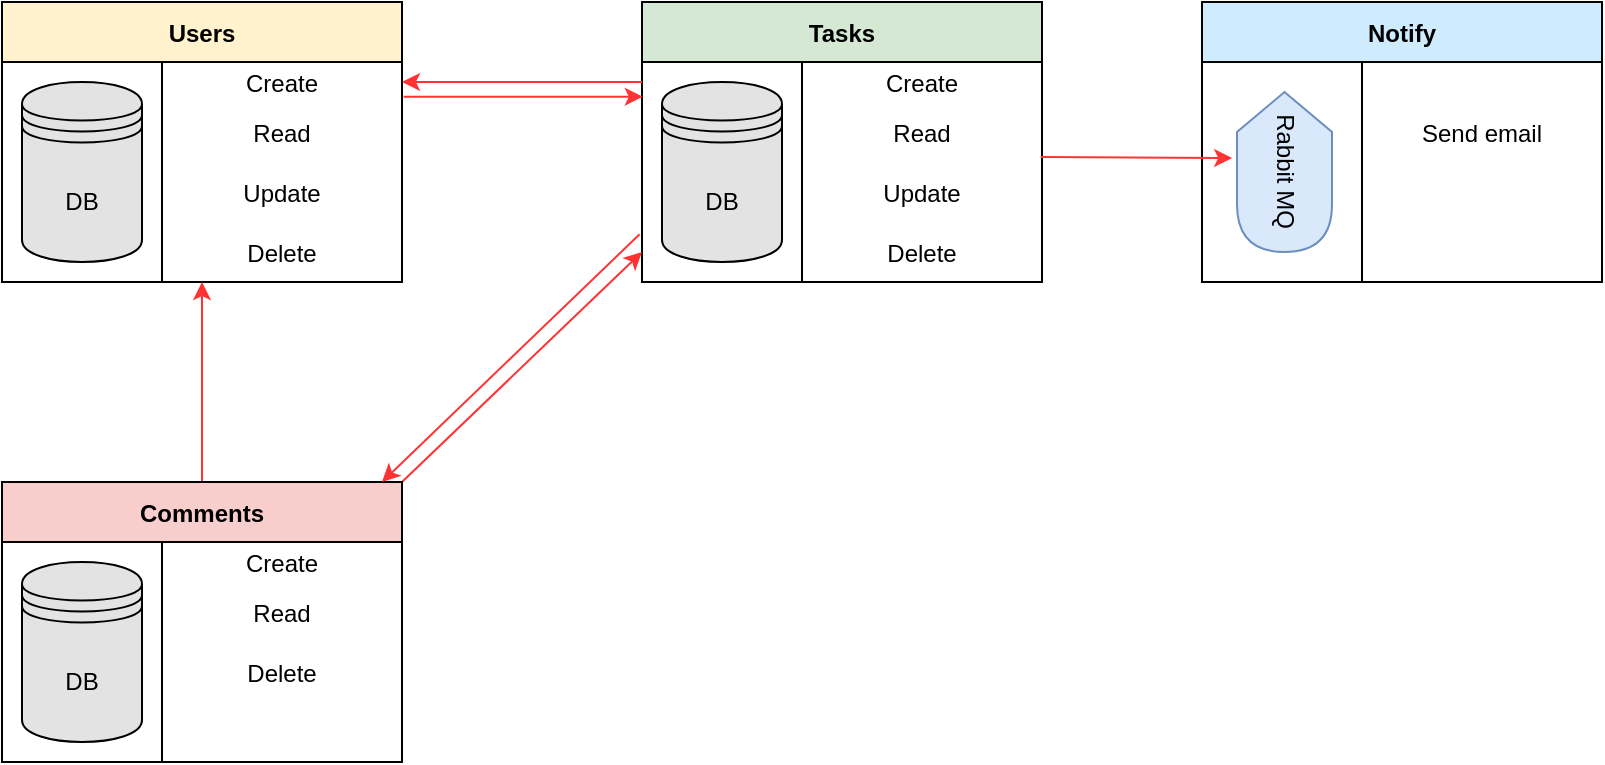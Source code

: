 <mxfile version="20.5.3" type="device"><diagram id="R2lEEEUBdFMjLlhIrx00" name="Page-1"><mxGraphModel dx="1647" dy="578" grid="1" gridSize="10" guides="1" tooltips="1" connect="1" arrows="1" fold="1" page="1" pageScale="1" pageWidth="850" pageHeight="1100" math="0" shadow="0" extFonts="Permanent Marker^https://fonts.googleapis.com/css?family=Permanent+Marker"><root><mxCell id="0"/><mxCell id="1" parent="0"/><mxCell id="-dSWnuGnPZ1ptZHaZtwd-71" value="Users" style="shape=table;startSize=30;container=1;collapsible=1;childLayout=tableLayout;fixedRows=1;rowLines=0;fontStyle=1;align=center;resizeLast=1;fillColor=#FFF2CC;" parent="1" vertex="1"><mxGeometry x="40" y="80" width="200" height="140" as="geometry"/></mxCell><mxCell id="-dSWnuGnPZ1ptZHaZtwd-75" value="" style="shape=tableRow;horizontal=0;startSize=0;swimlaneHead=0;swimlaneBody=0;fillColor=none;collapsible=0;dropTarget=0;points=[[0,0.5],[1,0.5]];portConstraint=eastwest;top=0;left=0;right=0;bottom=0;" parent="-dSWnuGnPZ1ptZHaZtwd-71" vertex="1"><mxGeometry y="30" width="200" height="20" as="geometry"/></mxCell><mxCell id="-dSWnuGnPZ1ptZHaZtwd-89" style="shape=partialRectangle;connectable=0;fillColor=none;top=0;left=0;bottom=0;right=0;editable=1;overflow=hidden;" parent="-dSWnuGnPZ1ptZHaZtwd-75" vertex="1"><mxGeometry width="80" height="20" as="geometry"><mxRectangle width="80" height="20" as="alternateBounds"/></mxGeometry></mxCell><mxCell id="-dSWnuGnPZ1ptZHaZtwd-85" value="Create" style="shape=partialRectangle;connectable=0;fillColor=none;top=0;left=0;bottom=0;right=0;editable=1;overflow=hidden;" parent="-dSWnuGnPZ1ptZHaZtwd-75" vertex="1"><mxGeometry x="80" width="120" height="20" as="geometry"><mxRectangle width="120" height="20" as="alternateBounds"/></mxGeometry></mxCell><mxCell id="-dSWnuGnPZ1ptZHaZtwd-78" value="" style="shape=tableRow;horizontal=0;startSize=0;swimlaneHead=0;swimlaneBody=0;fillColor=none;collapsible=0;dropTarget=0;points=[[0,0.5],[1,0.5]];portConstraint=eastwest;top=0;left=0;right=0;bottom=0;" parent="-dSWnuGnPZ1ptZHaZtwd-71" vertex="1"><mxGeometry y="50" width="200" height="30" as="geometry"/></mxCell><mxCell id="-dSWnuGnPZ1ptZHaZtwd-90" style="shape=partialRectangle;connectable=0;fillColor=none;top=0;left=0;bottom=0;right=0;editable=1;overflow=hidden;" parent="-dSWnuGnPZ1ptZHaZtwd-78" vertex="1"><mxGeometry width="80" height="30" as="geometry"><mxRectangle width="80" height="30" as="alternateBounds"/></mxGeometry></mxCell><mxCell id="-dSWnuGnPZ1ptZHaZtwd-86" value="Read" style="shape=partialRectangle;connectable=0;fillColor=none;top=0;left=0;bottom=0;right=0;editable=1;overflow=hidden;" parent="-dSWnuGnPZ1ptZHaZtwd-78" vertex="1"><mxGeometry x="80" width="120" height="30" as="geometry"><mxRectangle width="120" height="30" as="alternateBounds"/></mxGeometry></mxCell><mxCell id="-dSWnuGnPZ1ptZHaZtwd-81" value="" style="shape=tableRow;horizontal=0;startSize=0;swimlaneHead=0;swimlaneBody=0;fillColor=none;collapsible=0;dropTarget=0;points=[[0,0.5],[1,0.5]];portConstraint=eastwest;top=0;left=0;right=0;bottom=0;" parent="-dSWnuGnPZ1ptZHaZtwd-71" vertex="1"><mxGeometry y="80" width="200" height="30" as="geometry"/></mxCell><mxCell id="-dSWnuGnPZ1ptZHaZtwd-91" style="shape=partialRectangle;connectable=0;fillColor=none;top=0;left=0;bottom=0;right=0;editable=1;overflow=hidden;" parent="-dSWnuGnPZ1ptZHaZtwd-81" vertex="1"><mxGeometry width="80" height="30" as="geometry"><mxRectangle width="80" height="30" as="alternateBounds"/></mxGeometry></mxCell><mxCell id="-dSWnuGnPZ1ptZHaZtwd-87" value="Update" style="shape=partialRectangle;connectable=0;fillColor=none;top=0;left=0;bottom=0;right=0;editable=1;overflow=hidden;" parent="-dSWnuGnPZ1ptZHaZtwd-81" vertex="1"><mxGeometry x="80" width="120" height="30" as="geometry"><mxRectangle width="120" height="30" as="alternateBounds"/></mxGeometry></mxCell><mxCell id="-dSWnuGnPZ1ptZHaZtwd-92" style="shape=tableRow;horizontal=0;startSize=0;swimlaneHead=0;swimlaneBody=0;fillColor=none;collapsible=0;dropTarget=0;points=[[0,0.5],[1,0.5]];portConstraint=eastwest;top=0;left=0;right=0;bottom=0;" parent="-dSWnuGnPZ1ptZHaZtwd-71" vertex="1"><mxGeometry y="110" width="200" height="30" as="geometry"/></mxCell><mxCell id="-dSWnuGnPZ1ptZHaZtwd-93" style="shape=partialRectangle;connectable=0;fillColor=none;top=0;left=0;bottom=0;right=0;editable=1;overflow=hidden;" parent="-dSWnuGnPZ1ptZHaZtwd-92" vertex="1"><mxGeometry width="80" height="30" as="geometry"><mxRectangle width="80" height="30" as="alternateBounds"/></mxGeometry></mxCell><mxCell id="-dSWnuGnPZ1ptZHaZtwd-94" value="Delete" style="shape=partialRectangle;connectable=0;fillColor=none;top=0;left=0;bottom=0;right=0;editable=1;overflow=hidden;" parent="-dSWnuGnPZ1ptZHaZtwd-92" vertex="1"><mxGeometry x="80" width="120" height="30" as="geometry"><mxRectangle width="120" height="30" as="alternateBounds"/></mxGeometry></mxCell><mxCell id="-dSWnuGnPZ1ptZHaZtwd-96" value="DB" style="shape=datastore;whiteSpace=wrap;html=1;fillColor=#E3E3E3;" parent="1" vertex="1"><mxGeometry x="50" y="120" width="60" height="90" as="geometry"/></mxCell><mxCell id="-dSWnuGnPZ1ptZHaZtwd-97" value="Tasks" style="shape=table;startSize=30;container=1;collapsible=1;childLayout=tableLayout;fixedRows=1;rowLines=0;fontStyle=1;align=center;resizeLast=1;fillColor=#D5E8D4;" parent="1" vertex="1"><mxGeometry x="360" y="80" width="200" height="140" as="geometry"/></mxCell><mxCell id="-dSWnuGnPZ1ptZHaZtwd-98" value="" style="shape=tableRow;horizontal=0;startSize=0;swimlaneHead=0;swimlaneBody=0;fillColor=none;collapsible=0;dropTarget=0;points=[[0,0.5],[1,0.5]];portConstraint=eastwest;top=0;left=0;right=0;bottom=0;" parent="-dSWnuGnPZ1ptZHaZtwd-97" vertex="1"><mxGeometry y="30" width="200" height="20" as="geometry"/></mxCell><mxCell id="-dSWnuGnPZ1ptZHaZtwd-99" style="shape=partialRectangle;connectable=0;fillColor=none;top=0;left=0;bottom=0;right=0;editable=1;overflow=hidden;" parent="-dSWnuGnPZ1ptZHaZtwd-98" vertex="1"><mxGeometry width="80" height="20" as="geometry"><mxRectangle width="80" height="20" as="alternateBounds"/></mxGeometry></mxCell><mxCell id="-dSWnuGnPZ1ptZHaZtwd-100" value="Create" style="shape=partialRectangle;connectable=0;fillColor=none;top=0;left=0;bottom=0;right=0;editable=1;overflow=hidden;" parent="-dSWnuGnPZ1ptZHaZtwd-98" vertex="1"><mxGeometry x="80" width="120" height="20" as="geometry"><mxRectangle width="120" height="20" as="alternateBounds"/></mxGeometry></mxCell><mxCell id="-dSWnuGnPZ1ptZHaZtwd-101" value="" style="shape=tableRow;horizontal=0;startSize=0;swimlaneHead=0;swimlaneBody=0;fillColor=none;collapsible=0;dropTarget=0;points=[[0,0.5],[1,0.5]];portConstraint=eastwest;top=0;left=0;right=0;bottom=0;" parent="-dSWnuGnPZ1ptZHaZtwd-97" vertex="1"><mxGeometry y="50" width="200" height="30" as="geometry"/></mxCell><mxCell id="-dSWnuGnPZ1ptZHaZtwd-102" style="shape=partialRectangle;connectable=0;fillColor=none;top=0;left=0;bottom=0;right=0;editable=1;overflow=hidden;" parent="-dSWnuGnPZ1ptZHaZtwd-101" vertex="1"><mxGeometry width="80" height="30" as="geometry"><mxRectangle width="80" height="30" as="alternateBounds"/></mxGeometry></mxCell><mxCell id="-dSWnuGnPZ1ptZHaZtwd-103" value="Read" style="shape=partialRectangle;connectable=0;fillColor=none;top=0;left=0;bottom=0;right=0;editable=1;overflow=hidden;" parent="-dSWnuGnPZ1ptZHaZtwd-101" vertex="1"><mxGeometry x="80" width="120" height="30" as="geometry"><mxRectangle width="120" height="30" as="alternateBounds"/></mxGeometry></mxCell><mxCell id="-dSWnuGnPZ1ptZHaZtwd-104" value="" style="shape=tableRow;horizontal=0;startSize=0;swimlaneHead=0;swimlaneBody=0;fillColor=none;collapsible=0;dropTarget=0;points=[[0,0.5],[1,0.5]];portConstraint=eastwest;top=0;left=0;right=0;bottom=0;" parent="-dSWnuGnPZ1ptZHaZtwd-97" vertex="1"><mxGeometry y="80" width="200" height="30" as="geometry"/></mxCell><mxCell id="-dSWnuGnPZ1ptZHaZtwd-105" style="shape=partialRectangle;connectable=0;fillColor=none;top=0;left=0;bottom=0;right=0;editable=1;overflow=hidden;" parent="-dSWnuGnPZ1ptZHaZtwd-104" vertex="1"><mxGeometry width="80" height="30" as="geometry"><mxRectangle width="80" height="30" as="alternateBounds"/></mxGeometry></mxCell><mxCell id="-dSWnuGnPZ1ptZHaZtwd-106" value="Update" style="shape=partialRectangle;connectable=0;fillColor=none;top=0;left=0;bottom=0;right=0;editable=1;overflow=hidden;" parent="-dSWnuGnPZ1ptZHaZtwd-104" vertex="1"><mxGeometry x="80" width="120" height="30" as="geometry"><mxRectangle width="120" height="30" as="alternateBounds"/></mxGeometry></mxCell><mxCell id="-dSWnuGnPZ1ptZHaZtwd-107" style="shape=tableRow;horizontal=0;startSize=0;swimlaneHead=0;swimlaneBody=0;fillColor=none;collapsible=0;dropTarget=0;points=[[0,0.5],[1,0.5]];portConstraint=eastwest;top=0;left=0;right=0;bottom=0;" parent="-dSWnuGnPZ1ptZHaZtwd-97" vertex="1"><mxGeometry y="110" width="200" height="30" as="geometry"/></mxCell><mxCell id="-dSWnuGnPZ1ptZHaZtwd-108" style="shape=partialRectangle;connectable=0;fillColor=none;top=0;left=0;bottom=0;right=0;editable=1;overflow=hidden;" parent="-dSWnuGnPZ1ptZHaZtwd-107" vertex="1"><mxGeometry width="80" height="30" as="geometry"><mxRectangle width="80" height="30" as="alternateBounds"/></mxGeometry></mxCell><mxCell id="-dSWnuGnPZ1ptZHaZtwd-109" value="Delete" style="shape=partialRectangle;connectable=0;fillColor=none;top=0;left=0;bottom=0;right=0;editable=1;overflow=hidden;" parent="-dSWnuGnPZ1ptZHaZtwd-107" vertex="1"><mxGeometry x="80" width="120" height="30" as="geometry"><mxRectangle width="120" height="30" as="alternateBounds"/></mxGeometry></mxCell><mxCell id="-dSWnuGnPZ1ptZHaZtwd-110" value="DB" style="shape=datastore;whiteSpace=wrap;html=1;fillColor=#E3E3E3;" parent="1" vertex="1"><mxGeometry x="370" y="120" width="60" height="90" as="geometry"/></mxCell><mxCell id="-dSWnuGnPZ1ptZHaZtwd-172" style="rounded=1;orthogonalLoop=1;jettySize=auto;html=1;exitX=1;exitY=0;exitDx=0;exitDy=0;entryX=0;entryY=0.5;entryDx=0;entryDy=0;shadow=0;sketch=0;strokeColor=#FF3333;" parent="1" source="-dSWnuGnPZ1ptZHaZtwd-139" target="-dSWnuGnPZ1ptZHaZtwd-107" edge="1"><mxGeometry relative="1" as="geometry"/></mxCell><mxCell id="-dSWnuGnPZ1ptZHaZtwd-177" style="edgeStyle=none;rounded=1;sketch=0;orthogonalLoop=1;jettySize=auto;html=1;exitX=0.5;exitY=0;exitDx=0;exitDy=0;shadow=0;strokeColor=#FF3333;" parent="1" source="-dSWnuGnPZ1ptZHaZtwd-139" target="-dSWnuGnPZ1ptZHaZtwd-92" edge="1"><mxGeometry relative="1" as="geometry"/></mxCell><mxCell id="-dSWnuGnPZ1ptZHaZtwd-139" value="Comments" style="shape=table;startSize=30;container=1;collapsible=1;childLayout=tableLayout;fixedRows=1;rowLines=0;fontStyle=1;align=center;resizeLast=1;fillColor=#F8CECC;" parent="1" vertex="1"><mxGeometry x="40" y="320" width="200" height="140" as="geometry"/></mxCell><mxCell id="-dSWnuGnPZ1ptZHaZtwd-140" value="" style="shape=tableRow;horizontal=0;startSize=0;swimlaneHead=0;swimlaneBody=0;fillColor=none;collapsible=0;dropTarget=0;points=[[0,0.5],[1,0.5]];portConstraint=eastwest;top=0;left=0;right=0;bottom=0;" parent="-dSWnuGnPZ1ptZHaZtwd-139" vertex="1"><mxGeometry y="30" width="200" height="20" as="geometry"/></mxCell><mxCell id="-dSWnuGnPZ1ptZHaZtwd-141" style="shape=partialRectangle;connectable=0;fillColor=none;top=0;left=0;bottom=0;right=0;editable=1;overflow=hidden;" parent="-dSWnuGnPZ1ptZHaZtwd-140" vertex="1"><mxGeometry width="80" height="20" as="geometry"><mxRectangle width="80" height="20" as="alternateBounds"/></mxGeometry></mxCell><mxCell id="-dSWnuGnPZ1ptZHaZtwd-142" value="Create" style="shape=partialRectangle;connectable=0;fillColor=none;top=0;left=0;bottom=0;right=0;editable=1;overflow=hidden;" parent="-dSWnuGnPZ1ptZHaZtwd-140" vertex="1"><mxGeometry x="80" width="120" height="20" as="geometry"><mxRectangle width="120" height="20" as="alternateBounds"/></mxGeometry></mxCell><mxCell id="-dSWnuGnPZ1ptZHaZtwd-143" value="" style="shape=tableRow;horizontal=0;startSize=0;swimlaneHead=0;swimlaneBody=0;fillColor=none;collapsible=0;dropTarget=0;points=[[0,0.5],[1,0.5]];portConstraint=eastwest;top=0;left=0;right=0;bottom=0;" parent="-dSWnuGnPZ1ptZHaZtwd-139" vertex="1"><mxGeometry y="50" width="200" height="30" as="geometry"/></mxCell><mxCell id="-dSWnuGnPZ1ptZHaZtwd-144" style="shape=partialRectangle;connectable=0;fillColor=none;top=0;left=0;bottom=0;right=0;editable=1;overflow=hidden;" parent="-dSWnuGnPZ1ptZHaZtwd-143" vertex="1"><mxGeometry width="80" height="30" as="geometry"><mxRectangle width="80" height="30" as="alternateBounds"/></mxGeometry></mxCell><mxCell id="-dSWnuGnPZ1ptZHaZtwd-145" value="Read" style="shape=partialRectangle;connectable=0;fillColor=none;top=0;left=0;bottom=0;right=0;editable=1;overflow=hidden;" parent="-dSWnuGnPZ1ptZHaZtwd-143" vertex="1"><mxGeometry x="80" width="120" height="30" as="geometry"><mxRectangle width="120" height="30" as="alternateBounds"/></mxGeometry></mxCell><mxCell id="-dSWnuGnPZ1ptZHaZtwd-149" style="shape=tableRow;horizontal=0;startSize=0;swimlaneHead=0;swimlaneBody=0;fillColor=none;collapsible=0;dropTarget=0;points=[[0,0.5],[1,0.5]];portConstraint=eastwest;top=0;left=0;right=0;bottom=0;" parent="-dSWnuGnPZ1ptZHaZtwd-139" vertex="1"><mxGeometry y="80" width="200" height="30" as="geometry"/></mxCell><mxCell id="-dSWnuGnPZ1ptZHaZtwd-150" style="shape=partialRectangle;connectable=0;fillColor=none;top=0;left=0;bottom=0;right=0;editable=1;overflow=hidden;" parent="-dSWnuGnPZ1ptZHaZtwd-149" vertex="1"><mxGeometry width="80" height="30" as="geometry"><mxRectangle width="80" height="30" as="alternateBounds"/></mxGeometry></mxCell><mxCell id="-dSWnuGnPZ1ptZHaZtwd-151" value="Delete" style="shape=partialRectangle;connectable=0;fillColor=none;top=0;left=0;bottom=0;right=0;editable=1;overflow=hidden;" parent="-dSWnuGnPZ1ptZHaZtwd-149" vertex="1"><mxGeometry x="80" width="120" height="30" as="geometry"><mxRectangle width="120" height="30" as="alternateBounds"/></mxGeometry></mxCell><mxCell id="-dSWnuGnPZ1ptZHaZtwd-146" value="" style="shape=tableRow;horizontal=0;startSize=0;swimlaneHead=0;swimlaneBody=0;fillColor=none;collapsible=0;dropTarget=0;points=[[0,0.5],[1,0.5]];portConstraint=eastwest;top=0;left=0;right=0;bottom=0;" parent="-dSWnuGnPZ1ptZHaZtwd-139" vertex="1"><mxGeometry y="110" width="200" height="30" as="geometry"/></mxCell><mxCell id="-dSWnuGnPZ1ptZHaZtwd-147" style="shape=partialRectangle;connectable=0;fillColor=none;top=0;left=0;bottom=0;right=0;editable=1;overflow=hidden;" parent="-dSWnuGnPZ1ptZHaZtwd-146" vertex="1"><mxGeometry width="80" height="30" as="geometry"><mxRectangle width="80" height="30" as="alternateBounds"/></mxGeometry></mxCell><mxCell id="-dSWnuGnPZ1ptZHaZtwd-148" value="" style="shape=partialRectangle;connectable=0;fillColor=none;top=0;left=0;bottom=0;right=0;editable=1;overflow=hidden;" parent="-dSWnuGnPZ1ptZHaZtwd-146" vertex="1"><mxGeometry x="80" width="120" height="30" as="geometry"><mxRectangle width="120" height="30" as="alternateBounds"/></mxGeometry></mxCell><mxCell id="-dSWnuGnPZ1ptZHaZtwd-152" value="DB" style="shape=datastore;whiteSpace=wrap;html=1;fillColor=#E3E3E3;" parent="1" vertex="1"><mxGeometry x="50" y="360" width="60" height="90" as="geometry"/></mxCell><mxCell id="-dSWnuGnPZ1ptZHaZtwd-167" style="edgeStyle=orthogonalEdgeStyle;rounded=0;orthogonalLoop=1;jettySize=auto;html=1;exitX=1;exitY=0.25;exitDx=0;exitDy=0;strokeColor=#FF3333;" parent="1" source="-dSWnuGnPZ1ptZHaZtwd-71" edge="1"><mxGeometry relative="1" as="geometry"><mxPoint x="240" y="115" as="targetPoint"/></mxGeometry></mxCell><mxCell id="-dSWnuGnPZ1ptZHaZtwd-174" style="edgeStyle=orthogonalEdgeStyle;curved=1;rounded=1;sketch=0;orthogonalLoop=1;jettySize=auto;html=1;exitX=0;exitY=0.5;exitDx=0;exitDy=0;entryX=1;entryY=0.5;entryDx=0;entryDy=0;shadow=0;strokeColor=#FF3333;" parent="1" source="-dSWnuGnPZ1ptZHaZtwd-98" target="-dSWnuGnPZ1ptZHaZtwd-75" edge="1"><mxGeometry relative="1" as="geometry"/></mxCell><mxCell id="-dSWnuGnPZ1ptZHaZtwd-175" style="edgeStyle=none;rounded=1;sketch=0;orthogonalLoop=1;jettySize=auto;html=1;entryX=0.5;entryY=0;entryDx=0;entryDy=0;shadow=0;strokeColor=#FF3333;" parent="1" source="-dSWnuGnPZ1ptZHaZtwd-139" target="-dSWnuGnPZ1ptZHaZtwd-139" edge="1"><mxGeometry relative="1" as="geometry"/></mxCell><mxCell id="-dSWnuGnPZ1ptZHaZtwd-178" value="Notify" style="shape=table;startSize=30;container=1;collapsible=1;childLayout=tableLayout;fixedRows=1;rowLines=0;fontStyle=1;align=center;resizeLast=1;labelBackgroundColor=none;shadow=0;fillColor=#CFECFF;" parent="1" vertex="1"><mxGeometry x="640" y="80" width="200" height="140" as="geometry"/></mxCell><mxCell id="-dSWnuGnPZ1ptZHaZtwd-179" value="" style="shape=tableRow;horizontal=0;startSize=0;swimlaneHead=0;swimlaneBody=0;fillColor=none;collapsible=0;dropTarget=0;points=[[0,0.5],[1,0.5]];portConstraint=eastwest;top=0;left=0;right=0;bottom=0;" parent="-dSWnuGnPZ1ptZHaZtwd-178" vertex="1"><mxGeometry y="30" width="200" height="20" as="geometry"/></mxCell><mxCell id="-dSWnuGnPZ1ptZHaZtwd-180" style="shape=partialRectangle;connectable=0;fillColor=none;top=0;left=0;bottom=0;right=0;editable=1;overflow=hidden;" parent="-dSWnuGnPZ1ptZHaZtwd-179" vertex="1"><mxGeometry width="80" height="20" as="geometry"><mxRectangle width="80" height="20" as="alternateBounds"/></mxGeometry></mxCell><mxCell id="-dSWnuGnPZ1ptZHaZtwd-181" value="" style="shape=partialRectangle;connectable=0;fillColor=none;top=0;left=0;bottom=0;right=0;editable=1;overflow=hidden;" parent="-dSWnuGnPZ1ptZHaZtwd-179" vertex="1"><mxGeometry x="80" width="120" height="20" as="geometry"><mxRectangle width="120" height="20" as="alternateBounds"/></mxGeometry></mxCell><mxCell id="-dSWnuGnPZ1ptZHaZtwd-182" value="" style="shape=tableRow;horizontal=0;startSize=0;swimlaneHead=0;swimlaneBody=0;fillColor=none;collapsible=0;dropTarget=0;points=[[0,0.5],[1,0.5]];portConstraint=eastwest;top=0;left=0;right=0;bottom=0;" parent="-dSWnuGnPZ1ptZHaZtwd-178" vertex="1"><mxGeometry y="50" width="200" height="30" as="geometry"/></mxCell><mxCell id="-dSWnuGnPZ1ptZHaZtwd-183" style="shape=partialRectangle;connectable=0;fillColor=none;top=0;left=0;bottom=0;right=0;editable=1;overflow=hidden;" parent="-dSWnuGnPZ1ptZHaZtwd-182" vertex="1"><mxGeometry width="80" height="30" as="geometry"><mxRectangle width="80" height="30" as="alternateBounds"/></mxGeometry></mxCell><mxCell id="-dSWnuGnPZ1ptZHaZtwd-184" value="Send email" style="shape=partialRectangle;connectable=0;fillColor=none;top=0;left=0;bottom=0;right=0;editable=1;overflow=hidden;" parent="-dSWnuGnPZ1ptZHaZtwd-182" vertex="1"><mxGeometry x="80" width="120" height="30" as="geometry"><mxRectangle width="120" height="30" as="alternateBounds"/></mxGeometry></mxCell><mxCell id="-dSWnuGnPZ1ptZHaZtwd-185" value="" style="shape=tableRow;horizontal=0;startSize=0;swimlaneHead=0;swimlaneBody=0;fillColor=none;collapsible=0;dropTarget=0;points=[[0,0.5],[1,0.5]];portConstraint=eastwest;top=0;left=0;right=0;bottom=0;" parent="-dSWnuGnPZ1ptZHaZtwd-178" vertex="1"><mxGeometry y="80" width="200" height="30" as="geometry"/></mxCell><mxCell id="-dSWnuGnPZ1ptZHaZtwd-186" style="shape=partialRectangle;connectable=0;fillColor=none;top=0;left=0;bottom=0;right=0;editable=1;overflow=hidden;" parent="-dSWnuGnPZ1ptZHaZtwd-185" vertex="1"><mxGeometry width="80" height="30" as="geometry"><mxRectangle width="80" height="30" as="alternateBounds"/></mxGeometry></mxCell><mxCell id="-dSWnuGnPZ1ptZHaZtwd-187" value="" style="shape=partialRectangle;connectable=0;fillColor=none;top=0;left=0;bottom=0;right=0;editable=1;overflow=hidden;" parent="-dSWnuGnPZ1ptZHaZtwd-185" vertex="1"><mxGeometry x="80" width="120" height="30" as="geometry"><mxRectangle width="120" height="30" as="alternateBounds"/></mxGeometry></mxCell><mxCell id="-dSWnuGnPZ1ptZHaZtwd-188" style="shape=tableRow;horizontal=0;startSize=0;swimlaneHead=0;swimlaneBody=0;fillColor=none;collapsible=0;dropTarget=0;points=[[0,0.5],[1,0.5]];portConstraint=eastwest;top=0;left=0;right=0;bottom=0;" parent="-dSWnuGnPZ1ptZHaZtwd-178" vertex="1"><mxGeometry y="110" width="200" height="30" as="geometry"/></mxCell><mxCell id="-dSWnuGnPZ1ptZHaZtwd-189" style="shape=partialRectangle;connectable=0;fillColor=none;top=0;left=0;bottom=0;right=0;editable=1;overflow=hidden;" parent="-dSWnuGnPZ1ptZHaZtwd-188" vertex="1"><mxGeometry width="80" height="30" as="geometry"><mxRectangle width="80" height="30" as="alternateBounds"/></mxGeometry></mxCell><mxCell id="-dSWnuGnPZ1ptZHaZtwd-190" value="" style="shape=partialRectangle;connectable=0;fillColor=none;top=0;left=0;bottom=0;right=0;editable=1;overflow=hidden;" parent="-dSWnuGnPZ1ptZHaZtwd-188" vertex="1"><mxGeometry x="80" width="120" height="30" as="geometry"><mxRectangle width="120" height="30" as="alternateBounds"/></mxGeometry></mxCell><mxCell id="-dSWnuGnPZ1ptZHaZtwd-194" value="Rabbit MQ" style="shape=display;whiteSpace=wrap;html=1;shadow=0;labelBackgroundColor=none;fillColor=#dae8fc;rotation=90;strokeColor=#6c8ebf;" parent="1" vertex="1"><mxGeometry x="641.25" y="141.25" width="80" height="47.5" as="geometry"/></mxCell><mxCell id="-dSWnuGnPZ1ptZHaZtwd-196" style="edgeStyle=none;rounded=1;sketch=0;orthogonalLoop=1;jettySize=auto;html=1;exitX=0.997;exitY=-0.082;exitDx=0;exitDy=0;entryX=0.413;entryY=1.051;entryDx=0;entryDy=0;entryPerimeter=0;shadow=0;strokeColor=#FF3333;exitPerimeter=0;" parent="1" source="-dSWnuGnPZ1ptZHaZtwd-104" target="-dSWnuGnPZ1ptZHaZtwd-194" edge="1"><mxGeometry relative="1" as="geometry"/></mxCell><mxCell id="nFAoWtxp72hvWdla-_KI-1" style="rounded=1;orthogonalLoop=1;jettySize=auto;html=1;exitX=-0.006;exitY=0.205;exitDx=0;exitDy=0;shadow=0;sketch=0;strokeColor=#FF3333;exitPerimeter=0;" edge="1" parent="1" source="-dSWnuGnPZ1ptZHaZtwd-107"><mxGeometry relative="1" as="geometry"><mxPoint x="340" y="200" as="sourcePoint"/><mxPoint x="230" y="320" as="targetPoint"/></mxGeometry></mxCell><mxCell id="nFAoWtxp72hvWdla-_KI-2" style="rounded=1;orthogonalLoop=1;jettySize=auto;html=1;exitX=1.004;exitY=-0.088;exitDx=0;exitDy=0;entryX=0.002;entryY=0.868;entryDx=0;entryDy=0;shadow=0;sketch=0;strokeColor=#FF3333;exitPerimeter=0;entryPerimeter=0;" edge="1" parent="1" source="-dSWnuGnPZ1ptZHaZtwd-78" target="-dSWnuGnPZ1ptZHaZtwd-98"><mxGeometry relative="1" as="geometry"><mxPoint x="310" y="170" as="sourcePoint"/><mxPoint x="430" y="55" as="targetPoint"/></mxGeometry></mxCell></root></mxGraphModel></diagram></mxfile>